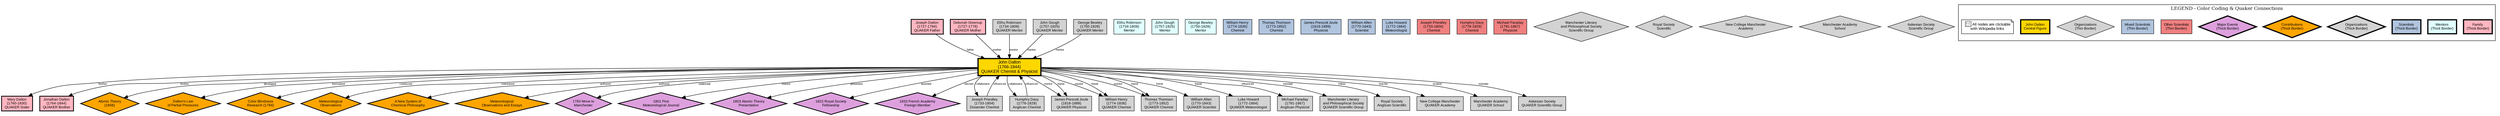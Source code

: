 digraph JohnDaltonWithHyperlinks {
    // Graph settings
    rankdir=TB;
    node [shape=box, style=filled, fontname="Arial", fontsize=9];
    edge [fontname="Arial", fontsize=7];
    
    // Central figure
    "John Dalton\n(1766-1844)\nQUAKER Chemist & Physicist" [shape=box, style=filled, fillcolor=gold, fontsize=11, fontweight=bold, penwidth=3, URL="https://en.wikipedia.org/wiki/John_Dalton"];
    
    // Family - pink
    "Joseph Dalton\n(1727-1794)\nQUAKER Father" [fillcolor=lightpink, penwidth=2, URL="https://en.wikipedia.org/wiki/John_Dalton"];
    "Deborah Greenup\n(1727-1778)\nQUAKER Mother" [fillcolor=lightpink, penwidth=2, URL="https://en.wikipedia.org/wiki/John_Dalton"];
    "Mary Dalton\n(1760-1830)\nQUAKER Sister" [fillcolor=lightpink, penwidth=2, URL="https://en.wikipedia.org/wiki/John_Dalton"];
    "Jonathan Dalton\n(1764-1844)\nQUAKER Brother" [fillcolor=lightpink, penwidth=2, URL="https://en.wikipedia.org/wiki/John_Dalton"];
    
    // Mentors - light cyan
    "Elihu Robinson\n(1734-1809)\nMentor" [fillcolor=lightcyan, URL="https://en.wikipedia.org/wiki/John_Dalton"];
    "John Gough\n(1757-1825)\nMentor" [fillcolor=lightcyan, URL="https://en.wikipedia.org/wiki/John_Dalton"];
    "George Bewley\n(1750-1828)\nMentor" [fillcolor=lightcyan, URL="https://en.wikipedia.org/wiki/John_Dalton"];
    
    // Scientific Colleagues - light steel blue
    "William Henry\n(1774-1836)\nChemist" [fillcolor=lightsteelblue, URL="https://en.wikipedia.org/wiki/William_Henry_(chemist)"];
    "Thomas Thomson\n(1773-1852)\nChemist" [fillcolor=lightsteelblue, URL="https://en.wikipedia.org/wiki/Thomas_Thomson_(chemist)"];
    "James Prescott Joule\n(1818-1889)\nPhysicist" [fillcolor=lightsteelblue, URL="https://en.wikipedia.org/wiki/James_Prescott_Joule"];
    "William Allen\n(1770-1843)\nScientist" [fillcolor=lightsteelblue, URL="https://en.wikipedia.org/wiki/William_Allen_(English_Quaker)"];
    "Luke Howard\n(1772-1864)\nMeteorologist" [fillcolor=lightsteelblue, URL="https://en.wikipedia.org/wiki/Luke_Howard"];
    
    // Other Scientists - light coral
    "Joseph Priestley\n(1733-1804)\nChemist" [fillcolor=lightcoral, URL="https://en.wikipedia.org/wiki/Joseph_Priestley"];
    "Humphry Davy\n(1778-1829)\nChemist" [fillcolor=lightcoral, URL="https://en.wikipedia.org/wiki/Humphry_Davy"];
    "Michael Faraday\n(1791-1867)\nPhysicist" [fillcolor=lightcoral, URL="https://en.wikipedia.org/wiki/Michael_Faraday"];
    
    // Organizations - diamonds
    "Manchester Literary\nand Philosophical Society\nScientific Group" [shape=diamond, fillcolor=lightgray, URL="https://en.wikipedia.org/wiki/Literary_and_Philosophical_Society_of_Manchester"];
    "Royal Society\nScientific" [shape=diamond, fillcolor=lightgray, URL="https://en.wikipedia.org/wiki/Royal_Society"];
    "New College Manchester\nAcademy" [shape=diamond, fillcolor=lightgray, URL="https://en.wikipedia.org/wiki/New_College,_Manchester"];
    "Manchester Academy\nSchool" [shape=diamond, fillcolor=lightgray, URL="https://en.wikipedia.org/wiki/Manchester_Academy"];
    "Askesian Society\nScientific Group" [shape=diamond, fillcolor=lightgray, URL="https://en.wikipedia.org/wiki/Askesian_Society"];
    
    // Scientific Contributions - orange diamonds
    "Atomic Theory\n(1808)" [shape=diamond, fillcolor=orange, penwidth=2, URL="https://en.wikipedia.org/wiki/Atomic_theory"];
    "Dalton's Law\nof Partial Pressures" [shape=diamond, fillcolor=orange, penwidth=2, URL="https://en.wikipedia.org/wiki/Dalton%27s_law"];
    "Color Blindness\nResearch (1794)" [shape=diamond, fillcolor=orange, penwidth=2, URL="https://en.wikipedia.org/wiki/Color_blindness"];
    "Meteorological\nObservations" [shape=diamond, fillcolor=orange, penwidth=2, URL="https://en.wikipedia.org/wiki/John_Dalton"];
    "A New System of\nChemical Philosophy" [shape=diamond, fillcolor=orange, penwidth=2, URL="https://en.wikipedia.org/wiki/A_New_System_of_Chemical_Philosophy"];
    "Meteorological\nObservations and Essays" [shape=diamond, fillcolor=orange, penwidth=2, URL="https://en.wikipedia.org/wiki/Meteorological_Observations_and_Essays"];
    
    // Major Events - purple diamonds
    "1793 Move to\nManchester" [shape=diamond, fillcolor=plum, penwidth=2, URL="https://en.wikipedia.org/wiki/John_Dalton"];
    "1801 First\nMeteorological Journal" [shape=diamond, fillcolor=plum, penwidth=2, URL="https://en.wikipedia.org/wiki/John_Dalton"];
    "1803 Atomic Theory\nPresentation" [shape=diamond, fillcolor=plum, penwidth=2, URL="https://en.wikipedia.org/wiki/Atomic_theory"];
    "1822 Royal Society\nFellowship" [shape=diamond, fillcolor=plum, penwidth=2, URL="https://en.wikipedia.org/wiki/Royal_Society"];
    "1833 French Academy\nForeign Member" [shape=diamond, fillcolor=plum, penwidth=2, URL="https://en.wikipedia.org/wiki/John_Dalton"];
    
    // Family relationships
    "Joseph Dalton\n(1727-1794)\nQUAKER Father" -> "John Dalton\n(1766-1844)\nQUAKER Chemist & Physicist" [label="father"];
    "Deborah Greenup\n(1727-1778)\nQUAKER Mother" -> "John Dalton\n(1766-1844)\nQUAKER Chemist & Physicist" [label="mother"];
    "John Dalton\n(1766-1844)\nQUAKER Chemist & Physicist" -> "Mary Dalton\n(1760-1830)\nQUAKER Sister" [label="brother"];
    "John Dalton\n(1766-1844)\nQUAKER Chemist & Physicist" -> "Jonathan Dalton\n(1764-1844)\nQUAKER Brother" [label="brother"];
    
    // Quaker mentorships
    "Elihu Robinson\n(1734-1809)\nQUAKER Mentor" -> "John Dalton\n(1766-1844)\nQUAKER Chemist & Physicist" [label="mentor"];
    "John Gough\n(1757-1825)\nQUAKER Mentor" -> "John Dalton\n(1766-1844)\nQUAKER Chemist & Physicist" [label="mentor"];
    "George Bewley\n(1750-1828)\nQUAKER Mentor" -> "John Dalton\n(1766-1844)\nQUAKER Chemist & Physicist" [label="mentor"];
    
    // Scientific mentorships
    "Joseph Priestley\n(1733-1804)\nDissenter Chemist" -> "John Dalton\n(1766-1844)\nQUAKER Chemist & Physicist" [label="influenced"];
    "Humphry Davy\n(1778-1829)\nAnglican Chemist" -> "John Dalton\n(1766-1844)\nQUAKER Chemist & Physicist" [label="influenced"];
    "John Dalton\n(1766-1844)\nQUAKER Chemist & Physicist" -> "James Prescott Joule\n(1818-1889)\nQUAKER Physicist" [label="mentor"];
    "John Dalton\n(1766-1844)\nQUAKER Chemist & Physicist" -> "William Henry\n(1774-1836)\nQUAKER Chemist" [label="mentor"];
    "John Dalton\n(1766-1844)\nQUAKER Chemist & Physicist" -> "Thomas Thomson\n(1773-1852)\nQUAKER Chemist" [label="mentor"];
    
    // Quaker friendships
    "John Dalton\n(1766-1844)\nQUAKER Chemist & Physicist" -> "William Allen\n(1770-1843)\nQUAKER Scientist" [label="friend"];
    "John Dalton\n(1766-1844)\nQUAKER Chemist & Physicist" -> "Luke Howard\n(1772-1864)\nQUAKER Meteorologist" [label="friend"];
    "John Dalton\n(1766-1844)\nQUAKER Chemist & Physicist" -> "William Henry\n(1774-1836)\nQUAKER Chemist" [label="friend"];
    "John Dalton\n(1766-1844)\nQUAKER Chemist & Physicist" -> "Thomas Thomson\n(1773-1852)\nQUAKER Chemist" [label="friend"];
    "John Dalton\n(1766-1844)\nQUAKER Chemist & Physicist" -> "James Prescott Joule\n(1818-1889)\nQUAKER Physicist" [label="friend"];
    
    // Non-Quaker collaborations
    "John Dalton\n(1766-1844)\nQUAKER Chemist & Physicist" -> "Joseph Priestley\n(1733-1804)\nDissenter Chemist" [label="collaborator"];
    "John Dalton\n(1766-1844)\nQUAKER Chemist & Physicist" -> "Humphry Davy\n(1778-1829)\nAnglican Chemist" [label="collaborator"];
    "John Dalton\n(1766-1844)\nQUAKER Chemist & Physicist" -> "Michael Faraday\n(1791-1867)\nAnglican Physicist" [label="influenced"];
    
    // Organization memberships
    "John Dalton\n(1766-1844)\nQUAKER Chemist & Physicist" -> "Manchester Literary\nand Philosophical Society\nQUAKER Scientific Group" [label="member"];
    "John Dalton\n(1766-1844)\nQUAKER Chemist & Physicist" -> "Royal Society\nAnglican Scientific" [label="fellow"];
    "John Dalton\n(1766-1844)\nQUAKER Chemist & Physicist" -> "New College Manchester\nQUAKER Academy" [label="teacher"];
    "John Dalton\n(1766-1844)\nQUAKER Chemist & Physicist" -> "Manchester Academy\nQUAKER School" [label="student"];
    "John Dalton\n(1766-1844)\nQUAKER Chemist & Physicist" -> "Askesian Society\nQUAKER Scientific Group" [label="member"];
    
    // Scientific contributions
    "John Dalton\n(1766-1844)\nQUAKER Chemist & Physicist" -> "Atomic Theory\n(1808)" [label="developed"];
    "John Dalton\n(1766-1844)\nQUAKER Chemist & Physicist" -> "Dalton's Law\nof Partial Pressures" [label="formulated"];
    "John Dalton\n(1766-1844)\nQUAKER Chemist & Physicist" -> "Color Blindness\nResearch (1794)" [label="conducted"];
    "John Dalton\n(1766-1844)\nQUAKER Chemist & Physicist" -> "Meteorological\nObservations" [label="maintained"];
    "John Dalton\n(1766-1844)\nQUAKER Chemist & Physicist" -> "A New System of\nChemical Philosophy" [label="authored"];
    "John Dalton\n(1766-1844)\nQUAKER Chemist & Physicist" -> "Meteorological\nObservations and Essays" [label="authored"];
    
    // Major events
    "John Dalton\n(1766-1844)\nQUAKER Chemist & Physicist" -> "1793 Move to\nManchester" [label="undertook"];
    "John Dalton\n(1766-1844)\nQUAKER Chemist & Physicist" -> "1801 First\nMeteorological Journal" [label="started"];
    "John Dalton\n(1766-1844)\nQUAKER Chemist & Physicist" -> "1803 Atomic Theory\nPresentation" [label="presented"];
    "John Dalton\n(1766-1844)\nQUAKER Chemist & Physicist" -> "1822 Royal Society\nFellowship" [label="awarded"];
    "John Dalton\n(1766-1844)\nQUAKER Chemist & Physicist" -> "1833 French Academy\nForeign Member" [label="elected"];
    
    // Legend
    subgraph cluster_legend {
        label="LEGEND - Color Coding & Quaker Connections";
        style=filled;
        fillcolor=white;
        fontsize=12;
        fontweight=bold;
        
        // Family and professional connections (thick borders)
        "Family\n(Thick Border)" [fillcolor=lightpink, penwidth=3, fontweight=bold];
        "Mentors\n(Thick Border)" [fillcolor=lightcyan, penwidth=3, fontweight=bold];
        "Scientists\n(Thick Border)" [fillcolor=lightsteelblue, penwidth=3, fontweight=bold];
        "Organizations\n(Thick Border)" [fillcolor=lightgray, penwidth=3, fontweight=bold, shape=diamond];
        "Contributions\n(Thick Border)" [fillcolor=orange, penwidth=3, fontweight=bold, shape=diamond];
        "Major Events\n(Thick Border)" [fillcolor=plum, penwidth=3, fontweight=bold, shape=diamond];
        
        // Other connections (thin borders)
        "Other Scientists\n(Thin Border)" [fillcolor=lightcoral];
        "Mixed Scientists\n(Thin Border)" [fillcolor=lightsteelblue];
        "Organizations\n(Thin Border)" [fillcolor=lightgray, shape=diamond];
        
        // Central figure
        "John Dalton\nCentral Figure" [fillcolor=gold, penwidth=3, fontweight=bold];
        
        // Hyperlinks note
        "🔗 All nodes are clickable\nwith Wikipedia links" [fillcolor=white, fontsize=10, shape=note];
    }
}
